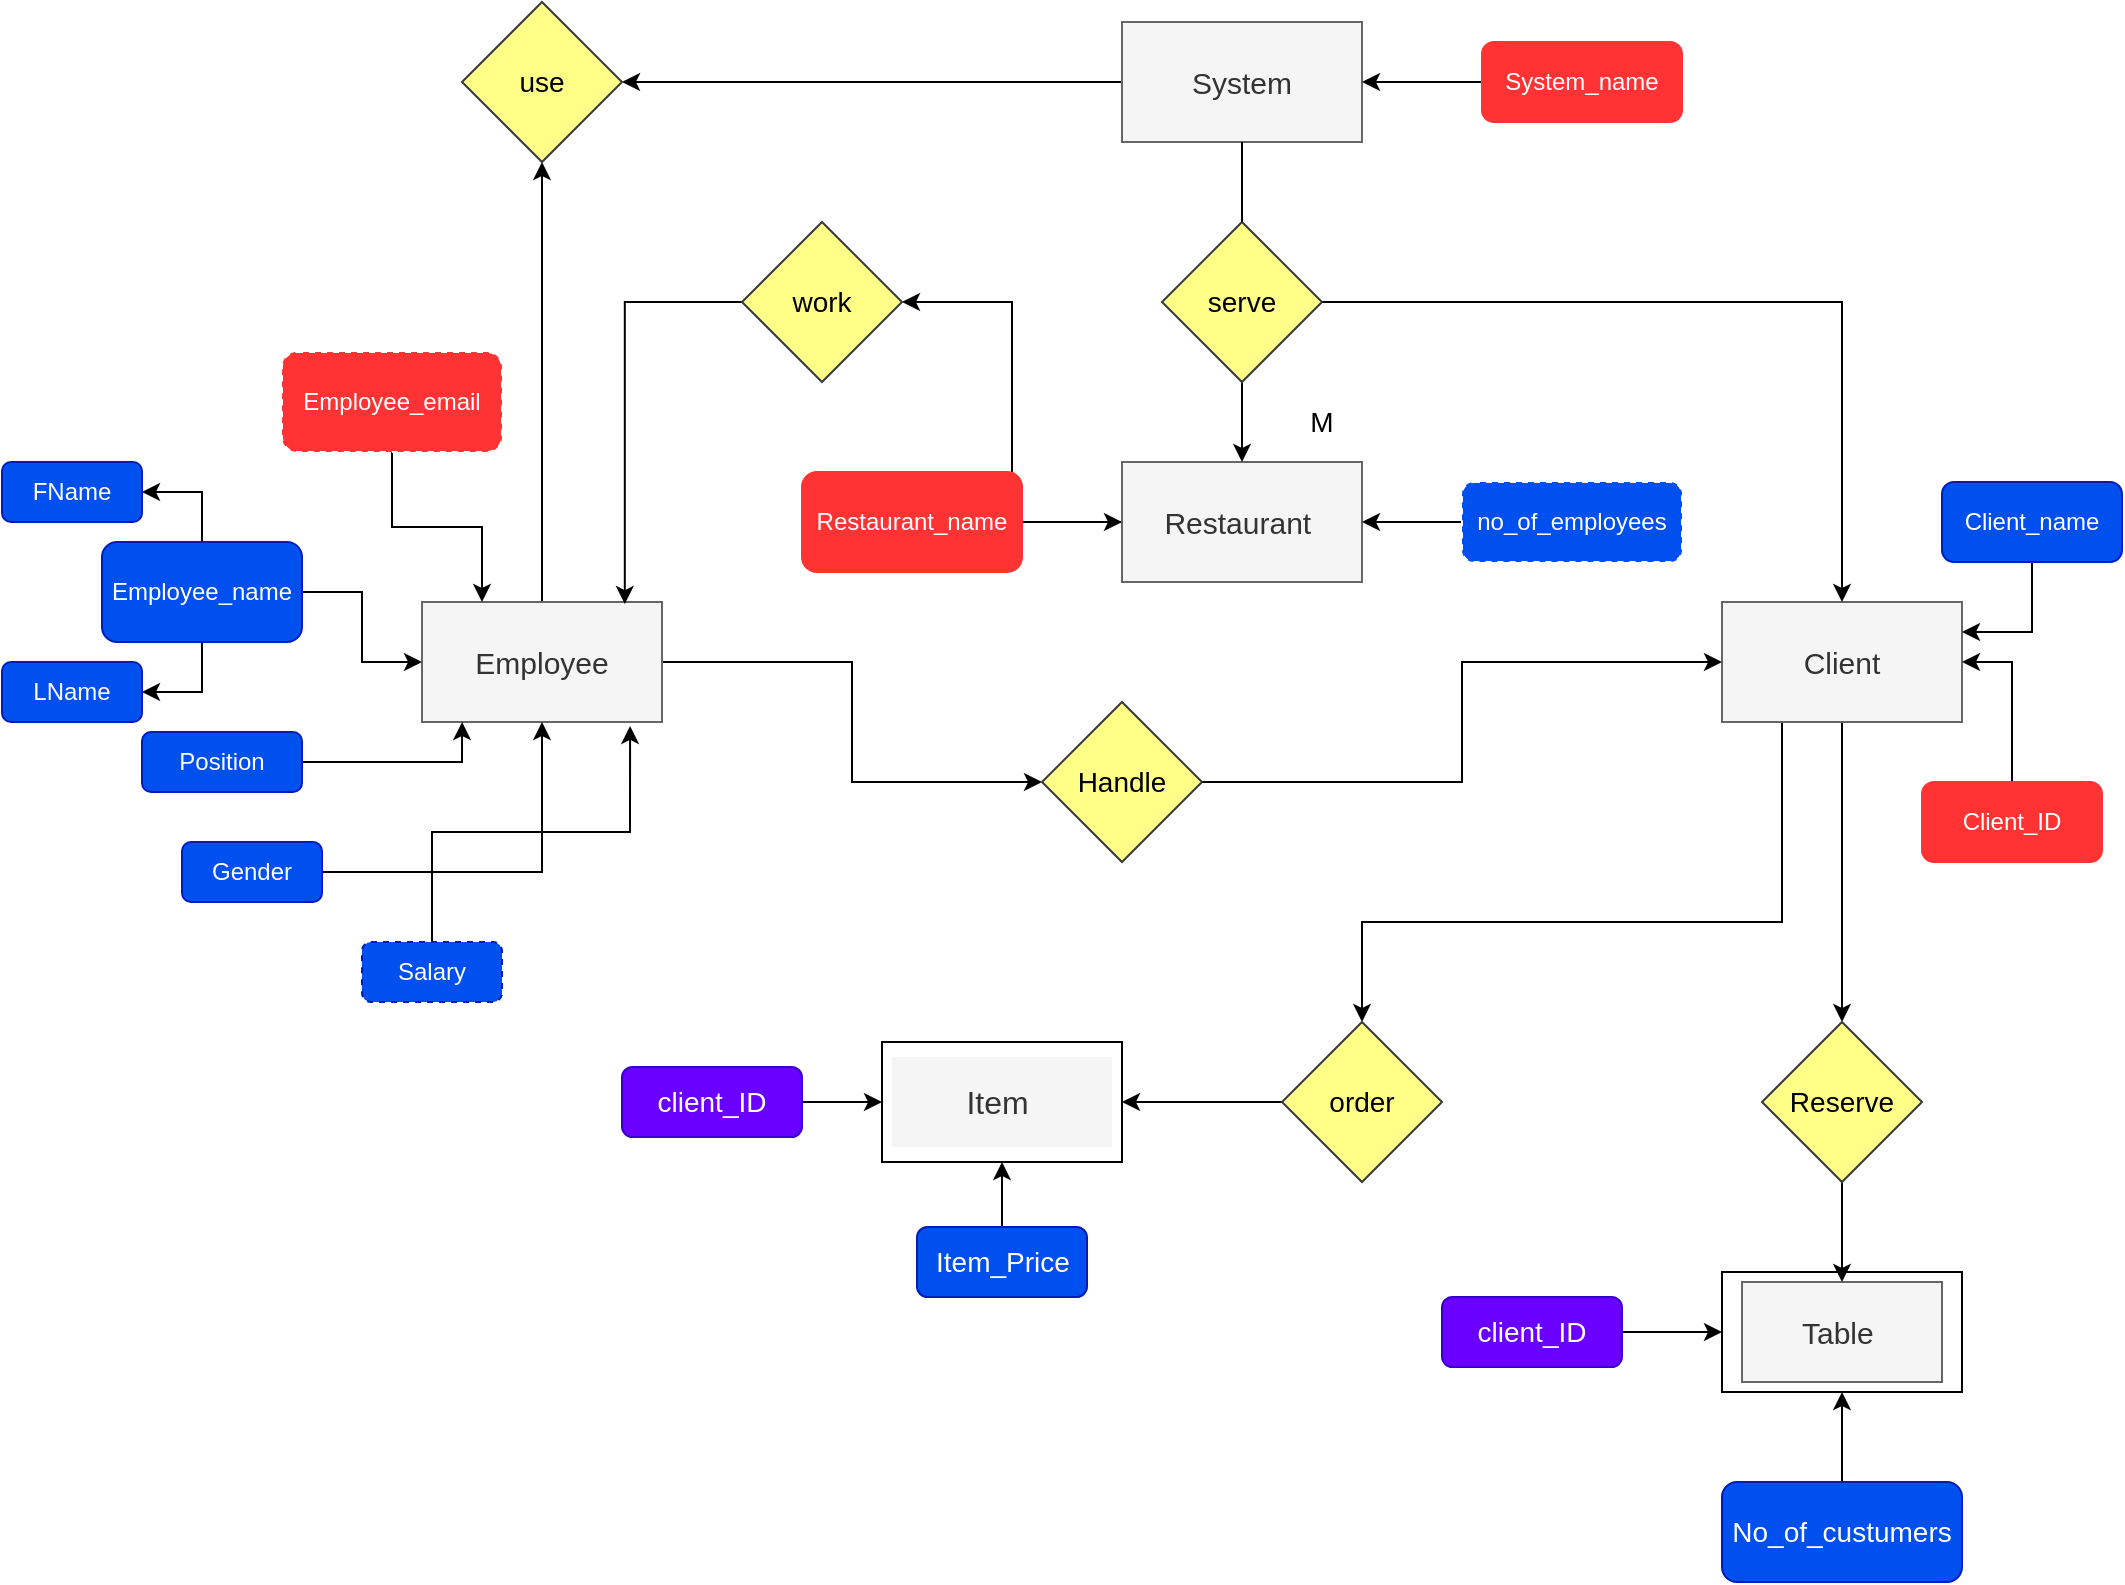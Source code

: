 <mxfile version="14.6.6" type="github">
  <diagram id="R2lEEEUBdFMjLlhIrx00" name="Page-1">
    <mxGraphModel dx="2297" dy="1903" grid="1" gridSize="10" guides="1" tooltips="1" connect="1" arrows="1" fold="1" page="1" pageScale="1" pageWidth="850" pageHeight="1100" math="0" shadow="0" extFonts="Permanent Marker^https://fonts.googleapis.com/css?family=Permanent+Marker">
      <root>
        <mxCell id="0" />
        <mxCell id="1" parent="0" />
        <mxCell id="Hnz1IxxwzGG9viHPexm9-60" style="edgeStyle=orthogonalEdgeStyle;rounded=0;orthogonalLoop=1;jettySize=auto;html=1;entryX=1;entryY=0.5;entryDx=0;entryDy=0;fontSize=14;fontColor=#FFFFFF;" edge="1" parent="1" source="5C_oUwb4QONhgdHHlV8W-3" target="Hnz1IxxwzGG9viHPexm9-58">
          <mxGeometry relative="1" as="geometry" />
        </mxCell>
        <mxCell id="5C_oUwb4QONhgdHHlV8W-3" value="&lt;font style=&quot;font-size: 15px&quot;&gt;Restaurant&amp;nbsp;&lt;/font&gt;" style="rounded=0;whiteSpace=wrap;html=1;fillColor=#f5f5f5;strokeColor=#666666;fontColor=#333333;fontSize=14;" parent="1" vertex="1">
          <mxGeometry x="330" y="220" width="120" height="60" as="geometry" />
        </mxCell>
        <mxCell id="Hnz1IxxwzGG9viHPexm9-49" style="edgeStyle=orthogonalEdgeStyle;rounded=0;orthogonalLoop=1;jettySize=auto;html=1;entryX=0.5;entryY=1;entryDx=0;entryDy=0;fontColor=#FFFFFF;" edge="1" parent="1" source="5C_oUwb4QONhgdHHlV8W-5" target="Hnz1IxxwzGG9viHPexm9-46">
          <mxGeometry relative="1" as="geometry" />
        </mxCell>
        <mxCell id="Hnz1IxxwzGG9viHPexm9-63" style="edgeStyle=orthogonalEdgeStyle;rounded=0;orthogonalLoop=1;jettySize=auto;html=1;entryX=0;entryY=0.5;entryDx=0;entryDy=0;fontSize=14;fontColor=#000000;" edge="1" parent="1" source="5C_oUwb4QONhgdHHlV8W-5" target="Hnz1IxxwzGG9viHPexm9-62">
          <mxGeometry relative="1" as="geometry" />
        </mxCell>
        <mxCell id="5C_oUwb4QONhgdHHlV8W-5" value="&lt;font style=&quot;font-size: 15px&quot;&gt;Employee&lt;/font&gt;" style="rounded=0;whiteSpace=wrap;html=1;fillColor=#f5f5f5;strokeColor=#666666;fontColor=#333333;fontSize=14;" parent="1" vertex="1">
          <mxGeometry x="-20" y="290" width="120" height="60" as="geometry" />
        </mxCell>
        <mxCell id="Hnz1IxxwzGG9viHPexm9-79" style="edgeStyle=orthogonalEdgeStyle;rounded=0;orthogonalLoop=1;jettySize=auto;html=1;entryX=0.5;entryY=0;entryDx=0;entryDy=0;fontSize=12;fontColor=#000000;" edge="1" parent="1" source="5C_oUwb4QONhgdHHlV8W-6" target="Hnz1IxxwzGG9viHPexm9-76">
          <mxGeometry relative="1" as="geometry" />
        </mxCell>
        <mxCell id="Hnz1IxxwzGG9viHPexm9-93" style="edgeStyle=orthogonalEdgeStyle;rounded=0;orthogonalLoop=1;jettySize=auto;html=1;entryX=0.5;entryY=0;entryDx=0;entryDy=0;fontSize=14;fontColor=#000000;" edge="1" parent="1" source="5C_oUwb4QONhgdHHlV8W-6" target="Hnz1IxxwzGG9viHPexm9-91">
          <mxGeometry relative="1" as="geometry">
            <Array as="points">
              <mxPoint x="660" y="450" />
              <mxPoint x="450" y="450" />
            </Array>
          </mxGeometry>
        </mxCell>
        <mxCell id="5C_oUwb4QONhgdHHlV8W-6" value="&lt;font style=&quot;font-size: 15px&quot;&gt;Client&lt;/font&gt;" style="rounded=0;whiteSpace=wrap;html=1;fillColor=#f5f5f5;strokeColor=#666666;fontColor=#333333;fontSize=14;" parent="1" vertex="1">
          <mxGeometry x="630" y="290" width="120" height="60" as="geometry" />
        </mxCell>
        <mxCell id="5C_oUwb4QONhgdHHlV8W-8" value="&lt;font style=&quot;font-size: 15px&quot;&gt;Table&amp;nbsp;&lt;/font&gt;" style="rounded=0;whiteSpace=wrap;html=1;fillColor=#f5f5f5;strokeColor=#666666;fontColor=#333333;fontSize=14;" parent="1" vertex="1">
          <mxGeometry x="640" y="630" width="100" height="50" as="geometry" />
        </mxCell>
        <mxCell id="5C_oUwb4QONhgdHHlV8W-10" style="edgeStyle=orthogonalEdgeStyle;rounded=0;orthogonalLoop=1;jettySize=auto;html=1;exitX=0.5;exitY=1;exitDx=0;exitDy=0;entryX=0.5;entryY=0;entryDx=0;entryDy=0;startArrow=none;" parent="1" source="5C_oUwb4QONhgdHHlV8W-11" target="5C_oUwb4QONhgdHHlV8W-3" edge="1">
          <mxGeometry relative="1" as="geometry" />
        </mxCell>
        <mxCell id="Hnz1IxxwzGG9viHPexm9-47" style="edgeStyle=orthogonalEdgeStyle;rounded=0;orthogonalLoop=1;jettySize=auto;html=1;entryX=1;entryY=0.5;entryDx=0;entryDy=0;fontColor=#FFFFFF;" edge="1" parent="1" source="5C_oUwb4QONhgdHHlV8W-9" target="Hnz1IxxwzGG9viHPexm9-46">
          <mxGeometry relative="1" as="geometry" />
        </mxCell>
        <mxCell id="5C_oUwb4QONhgdHHlV8W-9" value="&lt;font style=&quot;font-size: 15px&quot;&gt;System&lt;/font&gt;" style="rounded=0;whiteSpace=wrap;html=1;fillColor=#f5f5f5;strokeColor=#666666;fontColor=#333333;fontSize=14;" parent="1" vertex="1">
          <mxGeometry x="330" width="120" height="60" as="geometry" />
        </mxCell>
        <mxCell id="Hnz1IxxwzGG9viHPexm9-40" style="edgeStyle=orthogonalEdgeStyle;rounded=0;orthogonalLoop=1;jettySize=auto;html=1;entryX=0.5;entryY=0;entryDx=0;entryDy=0;fontColor=#FFFFFF;" edge="1" parent="1" source="5C_oUwb4QONhgdHHlV8W-11" target="5C_oUwb4QONhgdHHlV8W-6">
          <mxGeometry relative="1" as="geometry" />
        </mxCell>
        <mxCell id="5C_oUwb4QONhgdHHlV8W-11" value="serve" style="rhombus;whiteSpace=wrap;html=1;fillColor=#ffff88;strokeColor=#36393d;fontColor=#000000;fontSize=14;" parent="1" vertex="1">
          <mxGeometry x="350" y="100" width="80" height="80" as="geometry" />
        </mxCell>
        <mxCell id="5C_oUwb4QONhgdHHlV8W-12" value="" style="edgeStyle=orthogonalEdgeStyle;rounded=0;orthogonalLoop=1;jettySize=auto;html=1;exitX=0.5;exitY=1;exitDx=0;exitDy=0;entryX=0.5;entryY=0;entryDx=0;entryDy=0;endArrow=none;" parent="1" source="5C_oUwb4QONhgdHHlV8W-9" target="5C_oUwb4QONhgdHHlV8W-11" edge="1">
          <mxGeometry relative="1" as="geometry">
            <mxPoint x="390" y="60" as="sourcePoint" />
            <mxPoint x="390" y="120" as="targetPoint" />
          </mxGeometry>
        </mxCell>
        <mxCell id="Hnz1IxxwzGG9viHPexm9-45" style="edgeStyle=orthogonalEdgeStyle;rounded=0;orthogonalLoop=1;jettySize=auto;html=1;entryX=1;entryY=0.5;entryDx=0;entryDy=0;fontColor=#FFFFFF;" edge="1" parent="1" source="Hnz1IxxwzGG9viHPexm9-2" target="5C_oUwb4QONhgdHHlV8W-9">
          <mxGeometry relative="1" as="geometry" />
        </mxCell>
        <mxCell id="Hnz1IxxwzGG9viHPexm9-2" value="System_name" style="rounded=1;whiteSpace=wrap;html=1;fontColor=#ffffff;strokeColor=#FF3333;fillColor=#FF3333;" vertex="1" parent="1">
          <mxGeometry x="510" y="10" width="100" height="40" as="geometry" />
        </mxCell>
        <mxCell id="Hnz1IxxwzGG9viHPexm9-7" style="edgeStyle=orthogonalEdgeStyle;rounded=0;orthogonalLoop=1;jettySize=auto;html=1;entryX=0;entryY=0.5;entryDx=0;entryDy=0;fontColor=#000000;" edge="1" parent="1" source="Hnz1IxxwzGG9viHPexm9-5" target="5C_oUwb4QONhgdHHlV8W-3">
          <mxGeometry relative="1" as="geometry" />
        </mxCell>
        <mxCell id="Hnz1IxxwzGG9viHPexm9-5" value="Restaurant_name" style="rounded=1;whiteSpace=wrap;html=1;fillColor=#FF3333;fontColor=#FFFFFF;strokeWidth=1;strokeColor=#FF3333;" vertex="1" parent="1">
          <mxGeometry x="170" y="225" width="110" height="50" as="geometry" />
        </mxCell>
        <mxCell id="Hnz1IxxwzGG9viHPexm9-10" style="edgeStyle=orthogonalEdgeStyle;rounded=0;orthogonalLoop=1;jettySize=auto;html=1;entryX=1;entryY=0.5;entryDx=0;entryDy=0;fontColor=#FFFFFF;" edge="1" parent="1" source="Hnz1IxxwzGG9viHPexm9-8" target="5C_oUwb4QONhgdHHlV8W-3">
          <mxGeometry relative="1" as="geometry" />
        </mxCell>
        <mxCell id="Hnz1IxxwzGG9viHPexm9-8" value="no_of_employees" style="rounded=1;whiteSpace=wrap;html=1;fontColor=#ffffff;strokeWidth=1;fillColor=#0050ef;dashed=1;strokeColor=#FFFFFF;" vertex="1" parent="1">
          <mxGeometry x="500" y="230" width="110" height="40" as="geometry" />
        </mxCell>
        <mxCell id="Hnz1IxxwzGG9viHPexm9-30" style="edgeStyle=orthogonalEdgeStyle;rounded=0;orthogonalLoop=1;jettySize=auto;html=1;entryX=0;entryY=0.5;entryDx=0;entryDy=0;fontColor=#FFFFFF;" edge="1" parent="1" source="Hnz1IxxwzGG9viHPexm9-16" target="5C_oUwb4QONhgdHHlV8W-5">
          <mxGeometry relative="1" as="geometry" />
        </mxCell>
        <mxCell id="Hnz1IxxwzGG9viHPexm9-72" style="edgeStyle=orthogonalEdgeStyle;rounded=0;orthogonalLoop=1;jettySize=auto;html=1;entryX=1;entryY=0.5;entryDx=0;entryDy=0;fontSize=12;fontColor=#000000;" edge="1" parent="1" source="Hnz1IxxwzGG9viHPexm9-16" target="Hnz1IxxwzGG9viHPexm9-71">
          <mxGeometry relative="1" as="geometry" />
        </mxCell>
        <mxCell id="Hnz1IxxwzGG9viHPexm9-75" style="edgeStyle=orthogonalEdgeStyle;rounded=0;orthogonalLoop=1;jettySize=auto;html=1;entryX=1;entryY=0.5;entryDx=0;entryDy=0;fontSize=12;fontColor=#000000;" edge="1" parent="1" source="Hnz1IxxwzGG9viHPexm9-16" target="Hnz1IxxwzGG9viHPexm9-73">
          <mxGeometry relative="1" as="geometry" />
        </mxCell>
        <mxCell id="Hnz1IxxwzGG9viHPexm9-16" value="Employee_name" style="rounded=1;whiteSpace=wrap;html=1;fontColor=#ffffff;strokeColor=#001DBC;strokeWidth=1;fillColor=#0050ef;" vertex="1" parent="1">
          <mxGeometry x="-180" y="260" width="100" height="50" as="geometry" />
        </mxCell>
        <mxCell id="Hnz1IxxwzGG9viHPexm9-26" style="edgeStyle=orthogonalEdgeStyle;rounded=0;orthogonalLoop=1;jettySize=auto;html=1;entryX=0.25;entryY=0;entryDx=0;entryDy=0;fontColor=#FFFFFF;" edge="1" parent="1" source="Hnz1IxxwzGG9viHPexm9-18" target="5C_oUwb4QONhgdHHlV8W-5">
          <mxGeometry relative="1" as="geometry" />
        </mxCell>
        <mxCell id="Hnz1IxxwzGG9viHPexm9-18" value="Employee_email" style="rounded=1;whiteSpace=wrap;html=1;dashed=1;fontColor=#FFFFFF;strokeColor=#FFFFFF;strokeWidth=1;fillColor=#FF3333;" vertex="1" parent="1">
          <mxGeometry x="-90" y="165" width="110" height="50" as="geometry" />
        </mxCell>
        <mxCell id="Hnz1IxxwzGG9viHPexm9-22" style="edgeStyle=orthogonalEdgeStyle;rounded=0;orthogonalLoop=1;jettySize=auto;html=1;entryX=0.167;entryY=1;entryDx=0;entryDy=0;entryPerimeter=0;fontColor=#FFFFFF;" edge="1" parent="1" source="Hnz1IxxwzGG9viHPexm9-21" target="5C_oUwb4QONhgdHHlV8W-5">
          <mxGeometry relative="1" as="geometry" />
        </mxCell>
        <mxCell id="Hnz1IxxwzGG9viHPexm9-21" value="Position" style="rounded=1;whiteSpace=wrap;html=1;fontColor=#ffffff;strokeColor=#001DBC;strokeWidth=1;fillColor=#0050ef;" vertex="1" parent="1">
          <mxGeometry x="-160" y="355" width="80" height="30" as="geometry" />
        </mxCell>
        <mxCell id="Hnz1IxxwzGG9viHPexm9-25" style="edgeStyle=orthogonalEdgeStyle;rounded=0;orthogonalLoop=1;jettySize=auto;html=1;entryX=0.5;entryY=1;entryDx=0;entryDy=0;fontColor=#FFFFFF;" edge="1" parent="1" source="Hnz1IxxwzGG9viHPexm9-23" target="5C_oUwb4QONhgdHHlV8W-5">
          <mxGeometry relative="1" as="geometry" />
        </mxCell>
        <mxCell id="Hnz1IxxwzGG9viHPexm9-23" value="Gender" style="rounded=1;whiteSpace=wrap;html=1;fontColor=#ffffff;strokeColor=#001DBC;strokeWidth=1;fillColor=#0050ef;" vertex="1" parent="1">
          <mxGeometry x="-140" y="410" width="70" height="30" as="geometry" />
        </mxCell>
        <mxCell id="Hnz1IxxwzGG9viHPexm9-37" style="edgeStyle=orthogonalEdgeStyle;rounded=0;orthogonalLoop=1;jettySize=auto;html=1;entryX=1;entryY=0.5;entryDx=0;entryDy=0;fontColor=#FFFFFF;" edge="1" parent="1" source="Hnz1IxxwzGG9viHPexm9-31" target="5C_oUwb4QONhgdHHlV8W-6">
          <mxGeometry relative="1" as="geometry" />
        </mxCell>
        <mxCell id="Hnz1IxxwzGG9viHPexm9-31" value="Client_ID" style="rounded=1;whiteSpace=wrap;html=1;fontColor=#FFFFFF;strokeWidth=1;fillColor=#FF3333;strokeColor=#FF3333;" vertex="1" parent="1">
          <mxGeometry x="730" y="380" width="90" height="40" as="geometry" />
        </mxCell>
        <mxCell id="Hnz1IxxwzGG9viHPexm9-36" style="edgeStyle=orthogonalEdgeStyle;rounded=0;orthogonalLoop=1;jettySize=auto;html=1;entryX=0.867;entryY=1.033;entryDx=0;entryDy=0;entryPerimeter=0;fontColor=#FFFFFF;" edge="1" parent="1" source="Hnz1IxxwzGG9viHPexm9-32" target="5C_oUwb4QONhgdHHlV8W-5">
          <mxGeometry relative="1" as="geometry" />
        </mxCell>
        <mxCell id="Hnz1IxxwzGG9viHPexm9-32" value="Salary" style="rounded=1;whiteSpace=wrap;html=1;fontColor=#ffffff;strokeColor=#001DBC;strokeWidth=1;fillColor=#0050ef;dashed=1;" vertex="1" parent="1">
          <mxGeometry x="-50" y="460" width="70" height="30" as="geometry" />
        </mxCell>
        <mxCell id="Hnz1IxxwzGG9viHPexm9-67" style="edgeStyle=orthogonalEdgeStyle;rounded=0;orthogonalLoop=1;jettySize=auto;html=1;entryX=1;entryY=0.25;entryDx=0;entryDy=0;fontSize=14;fontColor=#000000;" edge="1" parent="1" source="Hnz1IxxwzGG9viHPexm9-43" target="5C_oUwb4QONhgdHHlV8W-6">
          <mxGeometry relative="1" as="geometry" />
        </mxCell>
        <mxCell id="Hnz1IxxwzGG9viHPexm9-43" value="Client_name" style="rounded=1;whiteSpace=wrap;html=1;fontColor=#ffffff;strokeColor=#001DBC;strokeWidth=1;fillColor=#0050ef;" vertex="1" parent="1">
          <mxGeometry x="740" y="230" width="90" height="40" as="geometry" />
        </mxCell>
        <mxCell id="Hnz1IxxwzGG9viHPexm9-46" value="use" style="rhombus;whiteSpace=wrap;html=1;strokeColor=#36393d;strokeWidth=1;fillColor=#ffff88;fontColor=#000000;fontSize=14;" vertex="1" parent="1">
          <mxGeometry y="-10" width="80" height="80" as="geometry" />
        </mxCell>
        <mxCell id="Hnz1IxxwzGG9viHPexm9-51" value="M" style="text;html=1;strokeColor=none;fillColor=none;align=center;verticalAlign=middle;whiteSpace=wrap;rounded=0;fontSize=14;" vertex="1" parent="1">
          <mxGeometry x="410" y="190" width="40" height="20" as="geometry" />
        </mxCell>
        <mxCell id="Hnz1IxxwzGG9viHPexm9-61" style="edgeStyle=orthogonalEdgeStyle;rounded=0;orthogonalLoop=1;jettySize=auto;html=1;entryX=0.845;entryY=0.017;entryDx=0;entryDy=0;entryPerimeter=0;fontSize=14;fontColor=#FFFFFF;" edge="1" parent="1" source="Hnz1IxxwzGG9viHPexm9-58" target="5C_oUwb4QONhgdHHlV8W-5">
          <mxGeometry relative="1" as="geometry" />
        </mxCell>
        <mxCell id="Hnz1IxxwzGG9viHPexm9-58" value="work" style="rhombus;whiteSpace=wrap;html=1;fontSize=14;strokeWidth=1;fillColor=#ffff88;strokeColor=#36393D;fontColor=#000000;" vertex="1" parent="1">
          <mxGeometry x="140" y="100" width="80" height="80" as="geometry" />
        </mxCell>
        <mxCell id="Hnz1IxxwzGG9viHPexm9-64" style="edgeStyle=orthogonalEdgeStyle;rounded=0;orthogonalLoop=1;jettySize=auto;html=1;entryX=0;entryY=0.5;entryDx=0;entryDy=0;fontSize=14;fontColor=#000000;" edge="1" parent="1" source="Hnz1IxxwzGG9viHPexm9-62" target="5C_oUwb4QONhgdHHlV8W-6">
          <mxGeometry relative="1" as="geometry" />
        </mxCell>
        <mxCell id="Hnz1IxxwzGG9viHPexm9-62" value="Handle" style="rhombus;whiteSpace=wrap;html=1;fontSize=14;strokeColor=#36393d;strokeWidth=1;fillColor=#ffff88;fontColor=#000000;" vertex="1" parent="1">
          <mxGeometry x="290" y="340" width="80" height="80" as="geometry" />
        </mxCell>
        <mxCell id="Hnz1IxxwzGG9viHPexm9-71" value="FName" style="rounded=1;whiteSpace=wrap;html=1;fontSize=12;fontColor=#ffffff;strokeColor=#001DBC;strokeWidth=1;fillColor=#0050ef;" vertex="1" parent="1">
          <mxGeometry x="-230" y="220" width="70" height="30" as="geometry" />
        </mxCell>
        <mxCell id="Hnz1IxxwzGG9viHPexm9-73" value="LName" style="rounded=1;whiteSpace=wrap;html=1;fontSize=12;fontColor=#ffffff;strokeColor=#001DBC;strokeWidth=1;fillColor=#0050ef;" vertex="1" parent="1">
          <mxGeometry x="-230" y="320" width="70" height="30" as="geometry" />
        </mxCell>
        <mxCell id="Hnz1IxxwzGG9viHPexm9-81" style="edgeStyle=orthogonalEdgeStyle;rounded=0;orthogonalLoop=1;jettySize=auto;html=1;entryX=0.5;entryY=0;entryDx=0;entryDy=0;fontSize=12;fontColor=#000000;" edge="1" parent="1" source="Hnz1IxxwzGG9viHPexm9-76" target="5C_oUwb4QONhgdHHlV8W-8">
          <mxGeometry relative="1" as="geometry" />
        </mxCell>
        <mxCell id="Hnz1IxxwzGG9viHPexm9-76" value="Reserve" style="rhombus;whiteSpace=wrap;html=1;fontSize=14;strokeColor=#36393d;strokeWidth=1;fillColor=#ffff88;fontColor=#000000;" vertex="1" parent="1">
          <mxGeometry x="650" y="500" width="80" height="80" as="geometry" />
        </mxCell>
        <mxCell id="Hnz1IxxwzGG9viHPexm9-82" value="&lt;font style=&quot;font-size: 16px&quot;&gt;Item&amp;nbsp;&lt;/font&gt;" style="whiteSpace=wrap;html=1;rounded=0;fontSize=14;fontColor=#333333;fillColor=#f5f5f5;strokeColor=none;perimeterSpacing=2;shadow=0;sketch=0;glass=0;" vertex="1" parent="1">
          <mxGeometry x="215" y="517.5" width="110" height="45" as="geometry" />
        </mxCell>
        <mxCell id="Hnz1IxxwzGG9viHPexm9-84" value="" style="rounded=0;whiteSpace=wrap;html=1;shadow=0;glass=0;sketch=0;fontSize=14;strokeWidth=1;fillColor=none;" vertex="1" parent="1">
          <mxGeometry x="210" y="510" width="120" height="60" as="geometry" />
        </mxCell>
        <mxCell id="Hnz1IxxwzGG9viHPexm9-94" style="edgeStyle=orthogonalEdgeStyle;rounded=0;orthogonalLoop=1;jettySize=auto;html=1;entryX=1;entryY=0.5;entryDx=0;entryDy=0;fontSize=14;fontColor=#000000;" edge="1" parent="1" source="Hnz1IxxwzGG9viHPexm9-91" target="Hnz1IxxwzGG9viHPexm9-84">
          <mxGeometry relative="1" as="geometry" />
        </mxCell>
        <mxCell id="Hnz1IxxwzGG9viHPexm9-91" value="&lt;font color=&quot;#000000&quot;&gt;order&lt;/font&gt;" style="rhombus;whiteSpace=wrap;html=1;shadow=0;glass=0;sketch=0;fontSize=14;strokeColor=#36393d;strokeWidth=1;fillColor=#ffff88;" vertex="1" parent="1">
          <mxGeometry x="410" y="500" width="80" height="80" as="geometry" />
        </mxCell>
        <mxCell id="Hnz1IxxwzGG9viHPexm9-95" value="" style="rounded=0;whiteSpace=wrap;html=1;shadow=0;glass=0;sketch=0;fontSize=14;strokeWidth=1;fillColor=none;" vertex="1" parent="1">
          <mxGeometry x="630" y="625" width="120" height="60" as="geometry" />
        </mxCell>
        <mxCell id="Hnz1IxxwzGG9viHPexm9-100" value="" style="edgeStyle=orthogonalEdgeStyle;rounded=0;orthogonalLoop=1;jettySize=auto;html=1;fontSize=14;fontColor=#000000;" edge="1" parent="1" source="Hnz1IxxwzGG9viHPexm9-96" target="Hnz1IxxwzGG9viHPexm9-95">
          <mxGeometry relative="1" as="geometry" />
        </mxCell>
        <mxCell id="Hnz1IxxwzGG9viHPexm9-96" value="No_of_custumers" style="rounded=1;whiteSpace=wrap;html=1;shadow=0;glass=0;sketch=0;fontSize=14;fontColor=#ffffff;strokeColor=#001DBC;strokeWidth=1;fillColor=#0050ef;" vertex="1" parent="1">
          <mxGeometry x="630" y="730" width="120" height="50" as="geometry" />
        </mxCell>
        <mxCell id="Hnz1IxxwzGG9viHPexm9-99" value="" style="edgeStyle=orthogonalEdgeStyle;rounded=0;orthogonalLoop=1;jettySize=auto;html=1;fontSize=14;fontColor=#000000;" edge="1" parent="1" source="Hnz1IxxwzGG9viHPexm9-98" target="Hnz1IxxwzGG9viHPexm9-95">
          <mxGeometry relative="1" as="geometry" />
        </mxCell>
        <mxCell id="Hnz1IxxwzGG9viHPexm9-98" value="client_ID" style="rounded=1;whiteSpace=wrap;html=1;shadow=0;glass=0;sketch=0;fontSize=14;fontColor=#ffffff;strokeColor=#3700CC;strokeWidth=1;fillColor=#6a00ff;" vertex="1" parent="1">
          <mxGeometry x="490" y="637.5" width="90" height="35" as="geometry" />
        </mxCell>
        <mxCell id="Hnz1IxxwzGG9viHPexm9-103" value="" style="edgeStyle=orthogonalEdgeStyle;rounded=0;orthogonalLoop=1;jettySize=auto;html=1;fontSize=14;fontColor=#000000;" edge="1" parent="1" source="Hnz1IxxwzGG9viHPexm9-101" target="Hnz1IxxwzGG9viHPexm9-84">
          <mxGeometry relative="1" as="geometry" />
        </mxCell>
        <mxCell id="Hnz1IxxwzGG9viHPexm9-101" value="Item_Price" style="rounded=1;whiteSpace=wrap;html=1;shadow=0;glass=0;sketch=0;fontSize=14;fontColor=#ffffff;strokeColor=#001DBC;strokeWidth=1;fillColor=#0050ef;" vertex="1" parent="1">
          <mxGeometry x="227.5" y="602.5" width="85" height="35" as="geometry" />
        </mxCell>
        <mxCell id="Hnz1IxxwzGG9viHPexm9-107" style="edgeStyle=orthogonalEdgeStyle;rounded=0;orthogonalLoop=1;jettySize=auto;html=1;entryX=0;entryY=0.5;entryDx=0;entryDy=0;fontSize=14;fontColor=#000000;" edge="1" parent="1" source="Hnz1IxxwzGG9viHPexm9-104" target="Hnz1IxxwzGG9viHPexm9-84">
          <mxGeometry relative="1" as="geometry" />
        </mxCell>
        <mxCell id="Hnz1IxxwzGG9viHPexm9-104" value="client_ID" style="rounded=1;whiteSpace=wrap;html=1;shadow=0;glass=0;sketch=0;fontSize=14;fontColor=#ffffff;strokeColor=#3700CC;strokeWidth=1;fillColor=#6a00ff;" vertex="1" parent="1">
          <mxGeometry x="80" y="522.5" width="90" height="35" as="geometry" />
        </mxCell>
      </root>
    </mxGraphModel>
  </diagram>
</mxfile>
